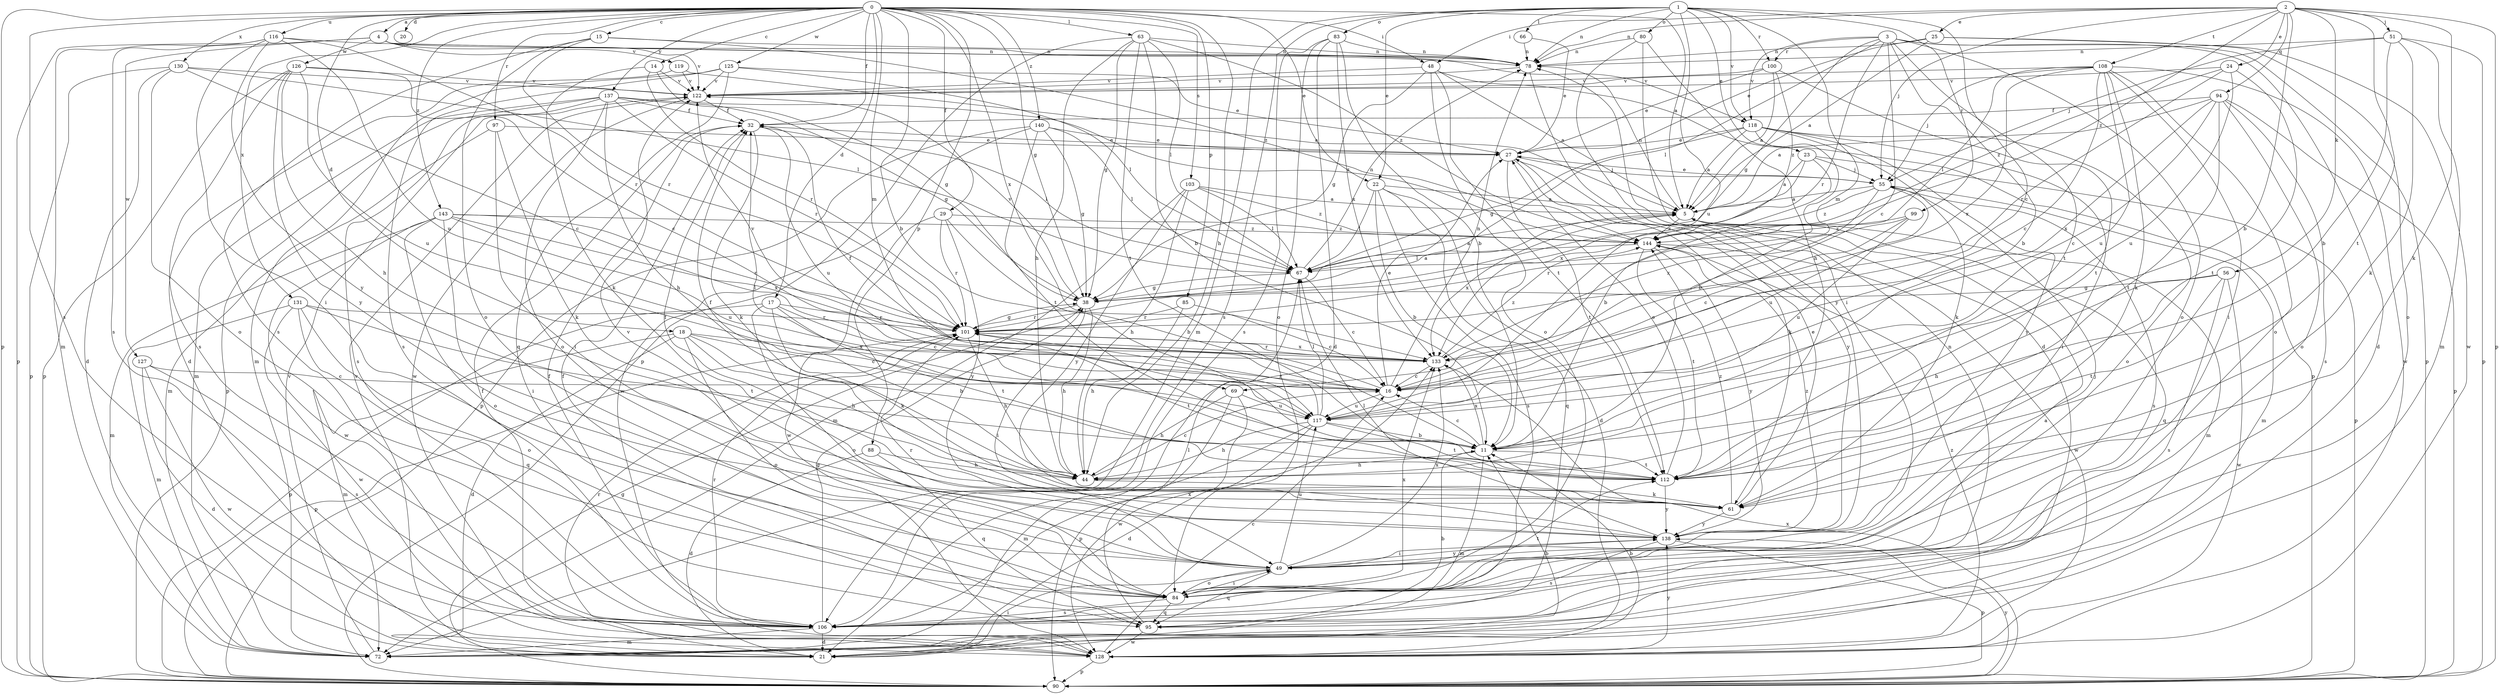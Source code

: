 strict digraph  {
0;
1;
2;
3;
4;
5;
11;
14;
15;
16;
17;
18;
20;
21;
22;
23;
24;
25;
27;
29;
32;
38;
44;
48;
49;
51;
55;
56;
61;
63;
66;
67;
69;
72;
78;
80;
83;
84;
85;
88;
90;
94;
95;
97;
99;
100;
101;
103;
106;
108;
112;
116;
117;
118;
119;
122;
125;
126;
127;
128;
130;
131;
133;
137;
138;
140;
143;
144;
0 -> 4  [label=a];
0 -> 5  [label=a];
0 -> 11  [label=b];
0 -> 14  [label=c];
0 -> 15  [label=c];
0 -> 17  [label=d];
0 -> 18  [label=d];
0 -> 20  [label=d];
0 -> 22  [label=e];
0 -> 29  [label=f];
0 -> 32  [label=f];
0 -> 38  [label=g];
0 -> 44  [label=h];
0 -> 48  [label=i];
0 -> 63  [label=l];
0 -> 69  [label=m];
0 -> 85  [label=p];
0 -> 88  [label=p];
0 -> 90  [label=p];
0 -> 97  [label=r];
0 -> 103  [label=s];
0 -> 106  [label=s];
0 -> 116  [label=u];
0 -> 125  [label=w];
0 -> 130  [label=x];
0 -> 131  [label=x];
0 -> 133  [label=x];
0 -> 137  [label=y];
0 -> 140  [label=z];
0 -> 143  [label=z];
1 -> 16  [label=c];
1 -> 22  [label=e];
1 -> 23  [label=e];
1 -> 66  [label=l];
1 -> 69  [label=m];
1 -> 72  [label=m];
1 -> 78  [label=n];
1 -> 80  [label=o];
1 -> 83  [label=o];
1 -> 99  [label=r];
1 -> 100  [label=r];
1 -> 106  [label=s];
1 -> 117  [label=u];
1 -> 118  [label=v];
2 -> 11  [label=b];
2 -> 24  [label=e];
2 -> 25  [label=e];
2 -> 48  [label=i];
2 -> 51  [label=j];
2 -> 55  [label=j];
2 -> 56  [label=k];
2 -> 61  [label=k];
2 -> 78  [label=n];
2 -> 90  [label=p];
2 -> 94  [label=q];
2 -> 108  [label=t];
2 -> 112  [label=t];
2 -> 144  [label=z];
3 -> 11  [label=b];
3 -> 16  [label=c];
3 -> 21  [label=d];
3 -> 38  [label=g];
3 -> 67  [label=l];
3 -> 84  [label=o];
3 -> 90  [label=p];
3 -> 100  [label=r];
3 -> 101  [label=r];
3 -> 112  [label=t];
3 -> 118  [label=v];
4 -> 78  [label=n];
4 -> 106  [label=s];
4 -> 118  [label=v];
4 -> 119  [label=v];
4 -> 122  [label=v];
4 -> 126  [label=w];
4 -> 127  [label=w];
5 -> 72  [label=m];
5 -> 78  [label=n];
5 -> 95  [label=q];
5 -> 133  [label=x];
5 -> 144  [label=z];
11 -> 16  [label=c];
11 -> 32  [label=l];
11 -> 44  [label=h];
11 -> 72  [label=m];
11 -> 112  [label=t];
11 -> 133  [label=x];
14 -> 38  [label=g];
14 -> 61  [label=k];
14 -> 101  [label=r];
14 -> 122  [label=v];
15 -> 78  [label=n];
15 -> 84  [label=o];
15 -> 101  [label=r];
15 -> 106  [label=s];
15 -> 144  [label=z];
16 -> 27  [label=e];
16 -> 32  [label=f];
16 -> 78  [label=n];
16 -> 117  [label=u];
17 -> 16  [label=c];
17 -> 61  [label=k];
17 -> 84  [label=o];
17 -> 90  [label=p];
17 -> 101  [label=r];
17 -> 112  [label=t];
18 -> 11  [label=b];
18 -> 16  [label=c];
18 -> 21  [label=d];
18 -> 44  [label=h];
18 -> 72  [label=m];
18 -> 84  [label=o];
18 -> 133  [label=x];
21 -> 11  [label=b];
21 -> 32  [label=f];
21 -> 49  [label=i];
21 -> 122  [label=v];
22 -> 5  [label=a];
22 -> 11  [label=b];
22 -> 21  [label=d];
22 -> 67  [label=l];
22 -> 95  [label=q];
22 -> 106  [label=s];
23 -> 5  [label=a];
23 -> 11  [label=b];
23 -> 55  [label=j];
23 -> 90  [label=p];
23 -> 133  [label=x];
24 -> 101  [label=r];
24 -> 112  [label=t];
24 -> 117  [label=u];
24 -> 122  [label=v];
24 -> 144  [label=z];
25 -> 5  [label=a];
25 -> 27  [label=e];
25 -> 78  [label=n];
25 -> 84  [label=o];
25 -> 128  [label=w];
27 -> 55  [label=j];
27 -> 61  [label=k];
27 -> 112  [label=t];
27 -> 138  [label=y];
29 -> 11  [label=b];
29 -> 101  [label=r];
29 -> 128  [label=w];
29 -> 138  [label=y];
29 -> 144  [label=z];
32 -> 27  [label=e];
32 -> 61  [label=k];
32 -> 67  [label=l];
32 -> 117  [label=u];
38 -> 5  [label=a];
38 -> 44  [label=h];
38 -> 49  [label=i];
38 -> 101  [label=r];
38 -> 122  [label=v];
44 -> 16  [label=c];
44 -> 32  [label=f];
44 -> 61  [label=k];
48 -> 5  [label=a];
48 -> 38  [label=g];
48 -> 84  [label=o];
48 -> 90  [label=p];
48 -> 112  [label=t];
48 -> 122  [label=v];
49 -> 55  [label=j];
49 -> 84  [label=o];
49 -> 95  [label=q];
49 -> 101  [label=r];
49 -> 117  [label=u];
49 -> 122  [label=v];
49 -> 133  [label=x];
49 -> 138  [label=y];
51 -> 11  [label=b];
51 -> 55  [label=j];
51 -> 61  [label=k];
51 -> 72  [label=m];
51 -> 78  [label=n];
51 -> 90  [label=p];
55 -> 5  [label=a];
55 -> 27  [label=e];
55 -> 72  [label=m];
55 -> 106  [label=s];
55 -> 117  [label=u];
55 -> 133  [label=x];
55 -> 144  [label=z];
56 -> 38  [label=g];
56 -> 44  [label=h];
56 -> 106  [label=s];
56 -> 112  [label=t];
56 -> 128  [label=w];
61 -> 27  [label=e];
61 -> 32  [label=f];
61 -> 138  [label=y];
61 -> 144  [label=z];
63 -> 11  [label=b];
63 -> 38  [label=g];
63 -> 44  [label=h];
63 -> 67  [label=l];
63 -> 78  [label=n];
63 -> 90  [label=p];
63 -> 112  [label=t];
63 -> 144  [label=z];
66 -> 27  [label=e];
66 -> 78  [label=n];
67 -> 5  [label=a];
67 -> 16  [label=c];
67 -> 38  [label=g];
67 -> 78  [label=n];
69 -> 44  [label=h];
69 -> 90  [label=p];
69 -> 117  [label=u];
69 -> 128  [label=w];
72 -> 122  [label=v];
78 -> 122  [label=v];
78 -> 138  [label=y];
80 -> 21  [label=d];
80 -> 44  [label=h];
80 -> 49  [label=i];
80 -> 78  [label=n];
83 -> 11  [label=b];
83 -> 21  [label=d];
83 -> 78  [label=n];
83 -> 84  [label=o];
83 -> 106  [label=s];
83 -> 133  [label=x];
84 -> 49  [label=i];
84 -> 95  [label=q];
84 -> 106  [label=s];
84 -> 112  [label=t];
84 -> 133  [label=x];
85 -> 16  [label=c];
85 -> 44  [label=h];
85 -> 101  [label=r];
88 -> 21  [label=d];
88 -> 44  [label=h];
88 -> 95  [label=q];
90 -> 38  [label=g];
90 -> 133  [label=x];
90 -> 138  [label=y];
94 -> 5  [label=a];
94 -> 16  [label=c];
94 -> 32  [label=f];
94 -> 84  [label=o];
94 -> 90  [label=p];
94 -> 106  [label=s];
94 -> 112  [label=t];
94 -> 133  [label=x];
95 -> 11  [label=b];
95 -> 32  [label=f];
95 -> 67  [label=l];
95 -> 78  [label=n];
95 -> 128  [label=w];
97 -> 27  [label=e];
97 -> 49  [label=i];
97 -> 61  [label=k];
97 -> 72  [label=m];
99 -> 16  [label=c];
99 -> 101  [label=r];
99 -> 117  [label=u];
99 -> 144  [label=z];
100 -> 5  [label=a];
100 -> 27  [label=e];
100 -> 112  [label=t];
100 -> 122  [label=v];
100 -> 144  [label=z];
101 -> 38  [label=g];
101 -> 44  [label=h];
101 -> 90  [label=p];
101 -> 112  [label=t];
101 -> 133  [label=x];
103 -> 5  [label=a];
103 -> 44  [label=h];
103 -> 67  [label=l];
103 -> 72  [label=m];
103 -> 138  [label=y];
103 -> 144  [label=z];
106 -> 5  [label=a];
106 -> 21  [label=d];
106 -> 32  [label=f];
106 -> 38  [label=g];
106 -> 72  [label=m];
106 -> 101  [label=r];
106 -> 133  [label=x];
108 -> 16  [label=c];
108 -> 49  [label=i];
108 -> 55  [label=j];
108 -> 61  [label=k];
108 -> 67  [label=l];
108 -> 84  [label=o];
108 -> 117  [label=u];
108 -> 122  [label=v];
108 -> 128  [label=w];
108 -> 133  [label=x];
112 -> 27  [label=e];
112 -> 138  [label=y];
116 -> 49  [label=i];
116 -> 72  [label=m];
116 -> 78  [label=n];
116 -> 90  [label=p];
116 -> 101  [label=r];
116 -> 117  [label=u];
116 -> 138  [label=y];
117 -> 11  [label=b];
117 -> 21  [label=d];
117 -> 44  [label=h];
117 -> 67  [label=l];
117 -> 72  [label=m];
117 -> 101  [label=r];
117 -> 112  [label=t];
118 -> 5  [label=a];
118 -> 11  [label=b];
118 -> 27  [label=e];
118 -> 38  [label=g];
118 -> 49  [label=i];
118 -> 61  [label=k];
118 -> 84  [label=o];
118 -> 138  [label=y];
119 -> 5  [label=a];
119 -> 21  [label=d];
119 -> 122  [label=v];
122 -> 32  [label=f];
122 -> 128  [label=w];
125 -> 27  [label=e];
125 -> 67  [label=l];
125 -> 72  [label=m];
125 -> 95  [label=q];
125 -> 106  [label=s];
125 -> 122  [label=v];
126 -> 16  [label=c];
126 -> 44  [label=h];
126 -> 90  [label=p];
126 -> 106  [label=s];
126 -> 117  [label=u];
126 -> 122  [label=v];
126 -> 138  [label=y];
127 -> 16  [label=c];
127 -> 21  [label=d];
127 -> 106  [label=s];
127 -> 128  [label=w];
128 -> 11  [label=b];
128 -> 16  [label=c];
128 -> 90  [label=p];
128 -> 101  [label=r];
128 -> 138  [label=y];
128 -> 144  [label=z];
130 -> 16  [label=c];
130 -> 21  [label=d];
130 -> 67  [label=l];
130 -> 84  [label=o];
130 -> 90  [label=p];
130 -> 122  [label=v];
131 -> 72  [label=m];
131 -> 84  [label=o];
131 -> 95  [label=q];
131 -> 101  [label=r];
131 -> 112  [label=t];
131 -> 128  [label=w];
133 -> 16  [label=c];
133 -> 101  [label=r];
133 -> 122  [label=v];
133 -> 144  [label=z];
137 -> 32  [label=f];
137 -> 38  [label=g];
137 -> 44  [label=h];
137 -> 72  [label=m];
137 -> 84  [label=o];
137 -> 90  [label=p];
137 -> 101  [label=r];
137 -> 106  [label=s];
137 -> 144  [label=z];
138 -> 49  [label=i];
138 -> 67  [label=l];
138 -> 90  [label=p];
138 -> 106  [label=s];
138 -> 144  [label=z];
140 -> 27  [label=e];
140 -> 38  [label=g];
140 -> 67  [label=l];
140 -> 90  [label=p];
140 -> 112  [label=t];
140 -> 128  [label=w];
143 -> 49  [label=i];
143 -> 72  [label=m];
143 -> 84  [label=o];
143 -> 101  [label=r];
143 -> 117  [label=u];
143 -> 128  [label=w];
143 -> 133  [label=x];
143 -> 144  [label=z];
144 -> 67  [label=l];
144 -> 112  [label=t];
144 -> 128  [label=w];
144 -> 138  [label=y];
}
